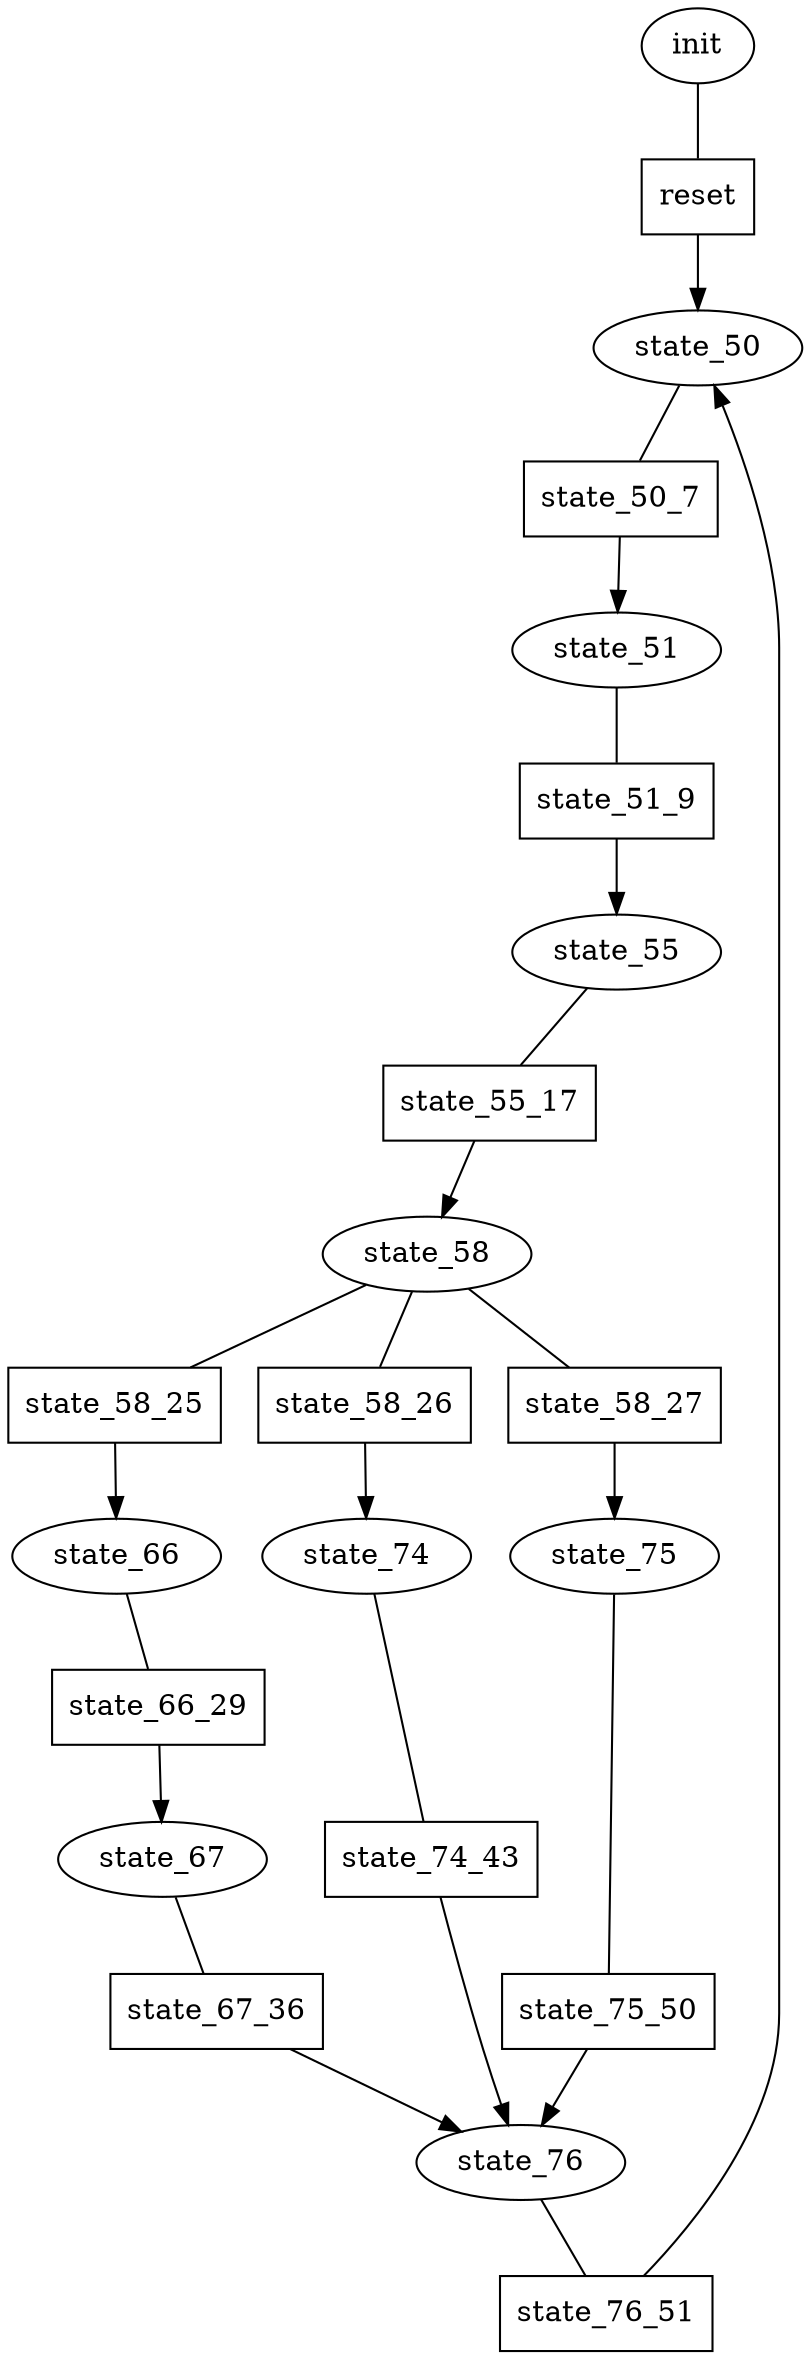digraph core {  graph [rankdir=TD];  
init->op_reset[dir=none];
op_reset ->state_50;
op_reset[shape=record label ="reset"];
state_50->op_state_50_7[dir=none];
op_state_50_7 ->state_51;
op_state_50_7[shape=record label ="state_50_7"];
state_51->op_state_51_9[dir=none];
op_state_51_9 ->state_55;
op_state_51_9[shape=record label ="state_51_9"];
state_55->op_state_55_17[dir=none];
op_state_55_17 ->state_58;
op_state_55_17[shape=record label ="state_55_17"];
state_58->op_state_58_25[dir=none];
op_state_58_25 ->state_66;
op_state_58_25[shape=record label ="state_58_25"];
state_58->op_state_58_26[dir=none];
op_state_58_26 ->state_74;
op_state_58_26[shape=record label ="state_58_26"];
state_58->op_state_58_27[dir=none];
op_state_58_27 ->state_75;
op_state_58_27[shape=record label ="state_58_27"];
state_66->op_state_66_29[dir=none];
op_state_66_29 ->state_67;
op_state_66_29[shape=record label ="state_66_29"];
state_67->op_state_67_36[dir=none];
op_state_67_36 ->state_76;
op_state_67_36[shape=record label ="state_67_36"];
state_74->op_state_74_43[dir=none];
op_state_74_43 ->state_76;
op_state_74_43[shape=record label ="state_74_43"];
state_75->op_state_75_50[dir=none];
op_state_75_50 ->state_76;
op_state_75_50[shape=record label ="state_75_50"];
state_76->op_state_76_51[dir=none];
op_state_76_51 ->state_50;
op_state_76_51[shape=record label ="state_76_51"];
init [ label ="init"];
state_50[ label ="state_50"];
state_51[ label ="state_51"];
state_55[ label ="state_55"];
state_58[ label ="state_58"];
state_66[ label ="state_66"];
state_67[ label ="state_67"];
state_74[ label ="state_74"];
state_75[ label ="state_75"];
state_76[ label ="state_76"];
}
